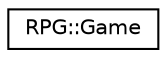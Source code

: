 digraph "Graphical Class Hierarchy"
{
 // LATEX_PDF_SIZE
  edge [fontname="Helvetica",fontsize="10",labelfontname="Helvetica",labelfontsize="10"];
  node [fontname="Helvetica",fontsize="10",shape=record];
  rankdir="LR";
  Node0 [label="RPG::Game",height=0.2,width=0.4,color="black", fillcolor="white", style="filled",URL="$classRPG_1_1Game.html",tooltip=" "];
}
